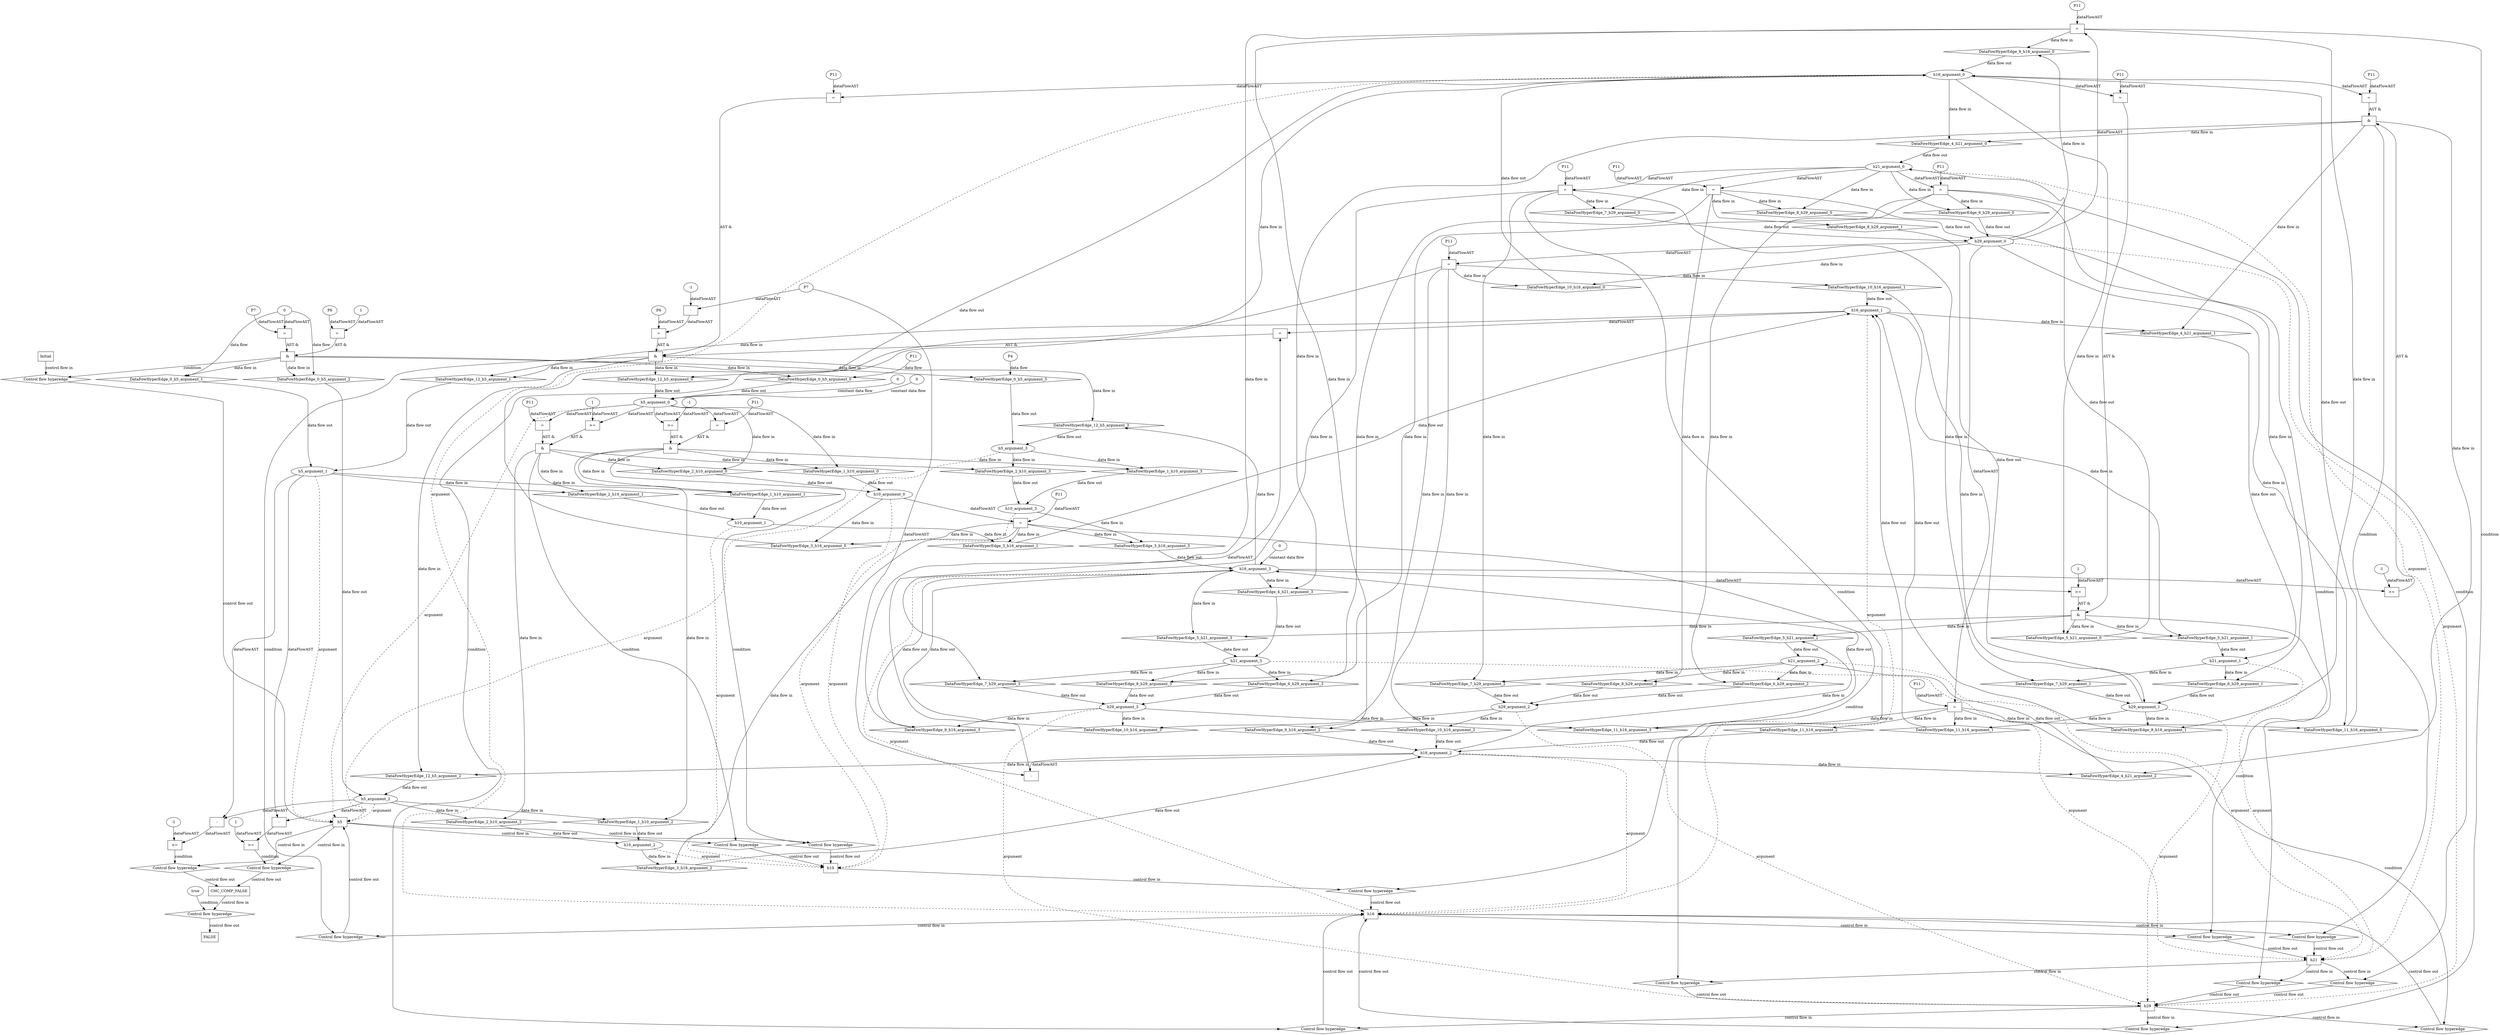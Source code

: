digraph dag {
"CHC_COMP_FALSE" [label="CHC_COMP_FALSE" nodeName="CHC_COMP_FALSE" class=cfn  shape="rect"];
"h10" [label="h10" nodeName="h10" class=cfn  shape="rect"];
"h16" [label="h16" nodeName="h16" class=cfn  shape="rect"];
"h21" [label="h21" nodeName="h21" class=cfn  shape="rect"];
"h29" [label="h29" nodeName="h29" class=cfn  shape="rect"];
"h5" [label="h5" nodeName="h5" class=cfn  shape="rect"];
FALSE [label="FALSE" nodeName=FALSE class=cfn  shape="rect"];
Initial [label="Initial" nodeName=Initial class=cfn  shape="rect"];
ControlFowHyperEdge_0 [label="Control flow hyperedge" nodeName=ControlFowHyperEdge_0 class=controlFlowHyperEdge shape="diamond"];
"Initial" -> ControlFowHyperEdge_0 [label="control flow in"]
ControlFowHyperEdge_0 -> "h5" [label="control flow out"]
ControlFowHyperEdge_1 [label="Control flow hyperedge" nodeName=ControlFowHyperEdge_1 class=controlFlowHyperEdge shape="diamond"];
"h5" -> ControlFowHyperEdge_1 [label="control flow in"]
ControlFowHyperEdge_1 -> "h10" [label="control flow out"]
ControlFowHyperEdge_2 [label="Control flow hyperedge" nodeName=ControlFowHyperEdge_2 class=controlFlowHyperEdge shape="diamond"];
"h5" -> ControlFowHyperEdge_2 [label="control flow in"]
ControlFowHyperEdge_2 -> "h10" [label="control flow out"]
ControlFowHyperEdge_3 [label="Control flow hyperedge" nodeName=ControlFowHyperEdge_3 class=controlFlowHyperEdge shape="diamond"];
"h10" -> ControlFowHyperEdge_3 [label="control flow in"]
ControlFowHyperEdge_3 -> "h16" [label="control flow out"]
ControlFowHyperEdge_4 [label="Control flow hyperedge" nodeName=ControlFowHyperEdge_4 class=controlFlowHyperEdge shape="diamond"];
"h16" -> ControlFowHyperEdge_4 [label="control flow in"]
ControlFowHyperEdge_4 -> "h21" [label="control flow out"]
ControlFowHyperEdge_5 [label="Control flow hyperedge" nodeName=ControlFowHyperEdge_5 class=controlFlowHyperEdge shape="diamond"];
"h16" -> ControlFowHyperEdge_5 [label="control flow in"]
ControlFowHyperEdge_5 -> "h21" [label="control flow out"]
ControlFowHyperEdge_6 [label="Control flow hyperedge" nodeName=ControlFowHyperEdge_6 class=controlFlowHyperEdge shape="diamond"];
"h21" -> ControlFowHyperEdge_6 [label="control flow in"]
ControlFowHyperEdge_6 -> "h29" [label="control flow out"]
ControlFowHyperEdge_7 [label="Control flow hyperedge" nodeName=ControlFowHyperEdge_7 class=controlFlowHyperEdge shape="diamond"];
"h21" -> ControlFowHyperEdge_7 [label="control flow in"]
ControlFowHyperEdge_7 -> "h29" [label="control flow out"]
ControlFowHyperEdge_8 [label="Control flow hyperedge" nodeName=ControlFowHyperEdge_8 class=controlFlowHyperEdge shape="diamond"];
"h21" -> ControlFowHyperEdge_8 [label="control flow in"]
ControlFowHyperEdge_8 -> "h29" [label="control flow out"]
ControlFowHyperEdge_9 [label="Control flow hyperedge" nodeName=ControlFowHyperEdge_9 class=controlFlowHyperEdge shape="diamond"];
"h29" -> ControlFowHyperEdge_9 [label="control flow in"]
ControlFowHyperEdge_9 -> "h16" [label="control flow out"]
ControlFowHyperEdge_10 [label="Control flow hyperedge" nodeName=ControlFowHyperEdge_10 class=controlFlowHyperEdge shape="diamond"];
"h29" -> ControlFowHyperEdge_10 [label="control flow in"]
ControlFowHyperEdge_10 -> "h16" [label="control flow out"]
ControlFowHyperEdge_11 [label="Control flow hyperedge" nodeName=ControlFowHyperEdge_11 class=controlFlowHyperEdge shape="diamond"];
"h29" -> ControlFowHyperEdge_11 [label="control flow in"]
ControlFowHyperEdge_11 -> "h16" [label="control flow out"]
ControlFowHyperEdge_12 [label="Control flow hyperedge" nodeName=ControlFowHyperEdge_12 class=controlFlowHyperEdge shape="diamond"];
"h16" -> ControlFowHyperEdge_12 [label="control flow in"]
ControlFowHyperEdge_12 -> "h5" [label="control flow out"]
ControlFowHyperEdge_13 [label="Control flow hyperedge" nodeName=ControlFowHyperEdge_13 class=controlFlowHyperEdge shape="diamond"];
"h5" -> ControlFowHyperEdge_13 [label="control flow in"]
ControlFowHyperEdge_13 -> "CHC_COMP_FALSE" [label="control flow out"]
ControlFowHyperEdge_14 [label="Control flow hyperedge" nodeName=ControlFowHyperEdge_14 class=controlFlowHyperEdge shape="diamond"];
"h5" -> ControlFowHyperEdge_14 [label="control flow in"]
ControlFowHyperEdge_14 -> "CHC_COMP_FALSE" [label="control flow out"]
ControlFowHyperEdge_15 [label="Control flow hyperedge" nodeName=ControlFowHyperEdge_15 class=controlFlowHyperEdge shape="diamond"];
"CHC_COMP_FALSE" -> ControlFowHyperEdge_15 [label="control flow in"]
ControlFowHyperEdge_15 -> "FALSE" [label="control flow out"]
"h5_argument_0" [label="h5_argument_0" nodeName=argument0 class=argument  head="h5" shape="oval"];
"h5_argument_0" -> "h5"[label="argument" style="dashed"]
"h5_argument_1" [label="h5_argument_1" nodeName=argument1 class=argument  head="h5" shape="oval"];
"h5_argument_1" -> "h5"[label="argument" style="dashed"]
"h5_argument_2" [label="h5_argument_2" nodeName=argument2 class=argument  head="h5" shape="oval"];
"h5_argument_2" -> "h5"[label="argument" style="dashed"]
"h5_argument_3" [label="h5_argument_3" nodeName=argument3 class=argument  head="h5" shape="oval"];
"h5_argument_3" -> "h5"[label="argument" style="dashed"]
"h10_argument_0" [label="h10_argument_0" nodeName=argument0 class=argument  head="h10" shape="oval"];
"h10_argument_0" -> "h10"[label="argument" style="dashed"]
"h10_argument_1" [label="h10_argument_1" nodeName=argument1 class=argument  head="h10" shape="oval"];
"h10_argument_1" -> "h10"[label="argument" style="dashed"]
"h10_argument_2" [label="h10_argument_2" nodeName=argument2 class=argument  head="h10" shape="oval"];
"h10_argument_2" -> "h10"[label="argument" style="dashed"]
"h10_argument_3" [label="h10_argument_3" nodeName=argument3 class=argument  head="h10" shape="oval"];
"h10_argument_3" -> "h10"[label="argument" style="dashed"]
"h16_argument_0" [label="h16_argument_0" nodeName=argument0 class=argument  head="h16" shape="oval"];
"h16_argument_0" -> "h16"[label="argument" style="dashed"]
"h16_argument_1" [label="h16_argument_1" nodeName=argument1 class=argument  head="h16" shape="oval"];
"h16_argument_1" -> "h16"[label="argument" style="dashed"]
"h16_argument_2" [label="h16_argument_2" nodeName=argument2 class=argument  head="h16" shape="oval"];
"h16_argument_2" -> "h16"[label="argument" style="dashed"]
"h16_argument_3" [label="h16_argument_3" nodeName=argument3 class=argument  head="h16" shape="oval"];
"h16_argument_3" -> "h16"[label="argument" style="dashed"]
"h21_argument_0" [label="h21_argument_0" nodeName=argument0 class=argument  head="h21" shape="oval"];
"h21_argument_0" -> "h21"[label="argument" style="dashed"]
"h21_argument_1" [label="h21_argument_1" nodeName=argument1 class=argument  head="h21" shape="oval"];
"h21_argument_1" -> "h21"[label="argument" style="dashed"]
"h21_argument_2" [label="h21_argument_2" nodeName=argument2 class=argument  head="h21" shape="oval"];
"h21_argument_2" -> "h21"[label="argument" style="dashed"]
"h21_argument_3" [label="h21_argument_3" nodeName=argument3 class=argument  head="h21" shape="oval"];
"h21_argument_3" -> "h21"[label="argument" style="dashed"]
"h29_argument_0" [label="h29_argument_0" nodeName=argument0 class=argument  head="h29" shape="oval"];
"h29_argument_0" -> "h29"[label="argument" style="dashed"]
"h29_argument_1" [label="h29_argument_1" nodeName=argument1 class=argument  head="h29" shape="oval"];
"h29_argument_1" -> "h29"[label="argument" style="dashed"]
"h29_argument_2" [label="h29_argument_2" nodeName=argument2 class=argument  head="h29" shape="oval"];
"h29_argument_2" -> "h29"[label="argument" style="dashed"]
"h29_argument_3" [label="h29_argument_3" nodeName=argument3 class=argument  head="h29" shape="oval"];
"h29_argument_3" -> "h29"[label="argument" style="dashed"]

"xxxh5___Initial_0xxx_and" [label="&" nodeName="xxxh5___Initial_0xxx_and" class=Operator shape="rect"];
"xxxh5___Initial_0xxxguard_0_node_0" [label="=" nodeName="xxxh5___Initial_0xxxguard_0_node_0" class=Operator  shape="rect"];
"xxxh5___Initial_0xxxguard_0_node_1" [label="P6" nodeName="xxxh5___Initial_0xxxguard_0_node_1" class=Constant ];
"xxxh5___Initial_0xxxguard_0_node_2" [label="1" nodeName="xxxh5___Initial_0xxxguard_0_node_2" class=Literal ];
"xxxh5___Initial_0xxxguard_0_node_1" -> "xxxh5___Initial_0xxxguard_0_node_0"[label="dataFlowAST"]
"xxxh5___Initial_0xxxguard_0_node_2" -> "xxxh5___Initial_0xxxguard_0_node_0"[label="dataFlowAST"]

"xxxh5___Initial_0xxxguard_0_node_0" -> "xxxh5___Initial_0xxx_and" [label="AST &"];
"xxxh5___Initial_0xxxguard1_node_0" [label="=" nodeName="xxxh5___Initial_0xxxguard1_node_0" class=Operator  shape="rect"];
"xxxh5___Initial_0xxxguard1_node_1" [label="P7" nodeName="xxxh5___Initial_0xxxguard1_node_1" class=Constant ];
"xxxh5___Initial_0xxxguard1_node_1" -> "xxxh5___Initial_0xxxguard1_node_0"[label="dataFlowAST"]
"xxxh5___Initial_0xxxdataFlow1_node_0" -> "xxxh5___Initial_0xxxguard1_node_0"[label="dataFlowAST"]

"xxxh5___Initial_0xxxguard1_node_0" -> "xxxh5___Initial_0xxx_and" [label="AST &"];
"xxxh5___Initial_0xxx_and" -> "ControlFowHyperEdge_0" [label="condition"];
"xxxh5___Initial_0xxxdataFlow_0_node_0" [label="P11" nodeName="xxxh5___Initial_0xxxdataFlow_0_node_0" class=Constant ];

"xxxh5___Initial_0xxxdataFlow_0_node_0" -> "DataFowHyperEdge_0_h5_argument_0" [label="data flow"];
"xxxh5___Initial_0xxxdataFlow1_node_0" [label="0" nodeName="xxxh5___Initial_0xxxdataFlow1_node_0" class=Literal ];

"xxxh5___Initial_0xxxdataFlow1_node_0" -> "DataFowHyperEdge_0_h5_argument_1" [label="data flow"];

"xxxh5___Initial_0xxxdataFlow1_node_0" -> "DataFowHyperEdge_0_h5_argument_2" [label="data flow"];
"xxxh5___Initial_0xxxdataFlow3_node_0" [label="P4" nodeName="xxxh5___Initial_0xxxdataFlow3_node_0" class=Constant ];

"xxxh5___Initial_0xxxdataFlow3_node_0" -> "DataFowHyperEdge_0_h5_argument_3" [label="data flow"];
"xxxh10___h5_1xxx_and" [label="&" nodeName="xxxh10___h5_1xxx_and" class=Operator shape="rect"];
"xxxh10___h5_1xxxguard_0_node_0" [label=">=" nodeName="xxxh10___h5_1xxxguard_0_node_0" class=Operator  shape="rect"];
"xxxh10___h5_1xxxguard_0_node_1" [label="-1" nodeName="xxxh10___h5_1xxxguard_0_node_1" class=Literal ];
"xxxh10___h5_1xxxguard_0_node_1" -> "xxxh10___h5_1xxxguard_0_node_0"[label="dataFlowAST"]
"h5_argument_0" -> "xxxh10___h5_1xxxguard_0_node_0"[label="dataFlowAST"]

"xxxh10___h5_1xxxguard_0_node_0" -> "xxxh10___h5_1xxx_and" [label="AST &"];
"xxxh10___h5_1xxxguard1_node_0" [label="=" nodeName="xxxh10___h5_1xxxguard1_node_0" class=Operator  shape="rect"];
"xxxh10___h5_1xxxguard1_node_1" [label="P11" nodeName="xxxh10___h5_1xxxguard1_node_1" class=Constant ];
"xxxh10___h5_1xxxguard1_node_1" -> "xxxh10___h5_1xxxguard1_node_0"[label="dataFlowAST"]
"h5_argument_0" -> "xxxh10___h5_1xxxguard1_node_0"[label="dataFlowAST"]

"xxxh10___h5_1xxxguard1_node_0" -> "xxxh10___h5_1xxx_and" [label="AST &"];
"xxxh10___h5_1xxx_and" -> "ControlFowHyperEdge_1" [label="condition"];
"xxxh10___h5_2xxx_and" [label="&" nodeName="xxxh10___h5_2xxx_and" class=Operator shape="rect"];
"xxxh10___h5_2xxxguard_0_node_0" [label=">=" nodeName="xxxh10___h5_2xxxguard_0_node_0" class=Operator  shape="rect"];
"xxxh10___h5_2xxxguard_0_node_2" [label="1" nodeName="xxxh10___h5_2xxxguard_0_node_2" class=Literal ];
"h5_argument_0" -> "xxxh10___h5_2xxxguard_0_node_0"[label="dataFlowAST"]
"xxxh10___h5_2xxxguard_0_node_2" -> "xxxh10___h5_2xxxguard_0_node_0"[label="dataFlowAST"]

"xxxh10___h5_2xxxguard_0_node_0" -> "xxxh10___h5_2xxx_and" [label="AST &"];
"xxxh10___h5_2xxxguard1_node_0" [label="=" nodeName="xxxh10___h5_2xxxguard1_node_0" class=Operator  shape="rect"];
"xxxh10___h5_2xxxguard1_node_1" [label="P11" nodeName="xxxh10___h5_2xxxguard1_node_1" class=Constant ];
"xxxh10___h5_2xxxguard1_node_1" -> "xxxh10___h5_2xxxguard1_node_0"[label="dataFlowAST"]
"h5_argument_0" -> "xxxh10___h5_2xxxguard1_node_0"[label="dataFlowAST"]

"xxxh10___h5_2xxxguard1_node_0" -> "xxxh10___h5_2xxx_and" [label="AST &"];
"xxxh10___h5_2xxx_and" -> "ControlFowHyperEdge_2" [label="condition"];
"xxxh16___h10_3xxxguard_0_node_0" [label="=" nodeName="xxxh16___h10_3xxxguard_0_node_0" class=Operator  shape="rect"];
"xxxh16___h10_3xxxguard_0_node_1" [label="P11" nodeName="xxxh16___h10_3xxxguard_0_node_1" class=Constant ];
"xxxh16___h10_3xxxguard_0_node_1" -> "xxxh16___h10_3xxxguard_0_node_0"[label="dataFlowAST"]
"h10_argument_0" -> "xxxh16___h10_3xxxguard_0_node_0"[label="dataFlowAST"]

"xxxh16___h10_3xxxguard_0_node_0" -> "ControlFowHyperEdge_3" [label="condition"];
"xxxh21___h16_4xxx_and" [label="&" nodeName="xxxh21___h16_4xxx_and" class=Operator shape="rect"];
"xxxh21___h16_4xxxguard_0_node_0" [label=">=" nodeName="xxxh21___h16_4xxxguard_0_node_0" class=Operator  shape="rect"];
"xxxh21___h16_4xxxguard_0_node_1" [label="-1" nodeName="xxxh21___h16_4xxxguard_0_node_1" class=Literal ];
"xxxh21___h16_4xxxguard_0_node_1" -> "xxxh21___h16_4xxxguard_0_node_0"[label="dataFlowAST"]
"h16_argument_3" -> "xxxh21___h16_4xxxguard_0_node_0"[label="dataFlowAST"]

"xxxh21___h16_4xxxguard_0_node_0" -> "xxxh21___h16_4xxx_and" [label="AST &"];
"xxxh21___h16_4xxxguard1_node_0" [label="=" nodeName="xxxh21___h16_4xxxguard1_node_0" class=Operator  shape="rect"];
"xxxh21___h16_4xxxguard1_node_1" [label="P11" nodeName="xxxh21___h16_4xxxguard1_node_1" class=Constant ];
"xxxh21___h16_4xxxguard1_node_1" -> "xxxh21___h16_4xxxguard1_node_0"[label="dataFlowAST"]
"h16_argument_0" -> "xxxh21___h16_4xxxguard1_node_0"[label="dataFlowAST"]

"xxxh21___h16_4xxxguard1_node_0" -> "xxxh21___h16_4xxx_and" [label="AST &"];
"xxxh21___h16_4xxx_and" -> "ControlFowHyperEdge_4" [label="condition"];
"xxxh21___h16_5xxx_and" [label="&" nodeName="xxxh21___h16_5xxx_and" class=Operator shape="rect"];
"xxxh21___h16_5xxxguard_0_node_0" [label=">=" nodeName="xxxh21___h16_5xxxguard_0_node_0" class=Operator  shape="rect"];
"xxxh21___h16_5xxxguard_0_node_2" [label="1" nodeName="xxxh21___h16_5xxxguard_0_node_2" class=Literal ];
"h16_argument_3" -> "xxxh21___h16_5xxxguard_0_node_0"[label="dataFlowAST"]
"xxxh21___h16_5xxxguard_0_node_2" -> "xxxh21___h16_5xxxguard_0_node_0"[label="dataFlowAST"]

"xxxh21___h16_5xxxguard_0_node_0" -> "xxxh21___h16_5xxx_and" [label="AST &"];
"xxxh21___h16_5xxxguard1_node_0" [label="=" nodeName="xxxh21___h16_5xxxguard1_node_0" class=Operator  shape="rect"];
"xxxh21___h16_5xxxguard1_node_1" [label="P11" nodeName="xxxh21___h16_5xxxguard1_node_1" class=Constant ];
"xxxh21___h16_5xxxguard1_node_1" -> "xxxh21___h16_5xxxguard1_node_0"[label="dataFlowAST"]
"h16_argument_0" -> "xxxh21___h16_5xxxguard1_node_0"[label="dataFlowAST"]

"xxxh21___h16_5xxxguard1_node_0" -> "xxxh21___h16_5xxx_and" [label="AST &"];
"xxxh21___h16_5xxx_and" -> "ControlFowHyperEdge_5" [label="condition"];
"xxxh29___h21_6xxxguard_0_node_0" [label="=" nodeName="xxxh29___h21_6xxxguard_0_node_0" class=Operator  shape="rect"];
"xxxh29___h21_6xxxguard_0_node_1" [label="P11" nodeName="xxxh29___h21_6xxxguard_0_node_1" class=Constant ];
"xxxh29___h21_6xxxguard_0_node_1" -> "xxxh29___h21_6xxxguard_0_node_0"[label="dataFlowAST"]
"h21_argument_0" -> "xxxh29___h21_6xxxguard_0_node_0"[label="dataFlowAST"]

"xxxh29___h21_6xxxguard_0_node_0" -> "ControlFowHyperEdge_6" [label="condition"];
"xxxh29___h21_7xxxguard_0_node_0" [label="=" nodeName="xxxh29___h21_7xxxguard_0_node_0" class=Operator  shape="rect"];
"xxxh29___h21_7xxxguard_0_node_1" [label="P11" nodeName="xxxh29___h21_7xxxguard_0_node_1" class=Constant ];
"xxxh29___h21_7xxxguard_0_node_1" -> "xxxh29___h21_7xxxguard_0_node_0"[label="dataFlowAST"]
"h21_argument_0" -> "xxxh29___h21_7xxxguard_0_node_0"[label="dataFlowAST"]

"xxxh29___h21_7xxxguard_0_node_0" -> "ControlFowHyperEdge_7" [label="condition"];
"xxxh29___h21_8xxxguard_0_node_0" [label="=" nodeName="xxxh29___h21_8xxxguard_0_node_0" class=Operator  shape="rect"];
"xxxh29___h21_8xxxguard_0_node_1" [label="P11" nodeName="xxxh29___h21_8xxxguard_0_node_1" class=Constant ];
"xxxh29___h21_8xxxguard_0_node_1" -> "xxxh29___h21_8xxxguard_0_node_0"[label="dataFlowAST"]
"h21_argument_0" -> "xxxh29___h21_8xxxguard_0_node_0"[label="dataFlowAST"]

"xxxh29___h21_8xxxguard_0_node_0" -> "ControlFowHyperEdge_8" [label="condition"];
"xxxh16___h29_9xxxguard_0_node_0" [label="=" nodeName="xxxh16___h29_9xxxguard_0_node_0" class=Operator  shape="rect"];
"xxxh16___h29_9xxxguard_0_node_1" [label="P11" nodeName="xxxh16___h29_9xxxguard_0_node_1" class=Constant ];
"xxxh16___h29_9xxxguard_0_node_1" -> "xxxh16___h29_9xxxguard_0_node_0"[label="dataFlowAST"]
"h29_argument_0" -> "xxxh16___h29_9xxxguard_0_node_0"[label="dataFlowAST"]

"xxxh16___h29_9xxxguard_0_node_0" -> "ControlFowHyperEdge_9" [label="condition"];
"xxxh16___h29_10xxxguard_0_node_0" [label="=" nodeName="xxxh16___h29_10xxxguard_0_node_0" class=Operator  shape="rect"];
"xxxh16___h29_10xxxguard_0_node_1" [label="P11" nodeName="xxxh16___h29_10xxxguard_0_node_1" class=Constant ];
"xxxh16___h29_10xxxguard_0_node_1" -> "xxxh16___h29_10xxxguard_0_node_0"[label="dataFlowAST"]
"h29_argument_0" -> "xxxh16___h29_10xxxguard_0_node_0"[label="dataFlowAST"]

"xxxh16___h29_10xxxguard_0_node_0" -> "ControlFowHyperEdge_10" [label="condition"];
"xxxh16___h29_11xxxguard_0_node_0" [label="=" nodeName="xxxh16___h29_11xxxguard_0_node_0" class=Operator  shape="rect"];
"xxxh16___h29_11xxxguard_0_node_1" [label="P11" nodeName="xxxh16___h29_11xxxguard_0_node_1" class=Constant ];
"xxxh16___h29_11xxxguard_0_node_1" -> "xxxh16___h29_11xxxguard_0_node_0"[label="dataFlowAST"]
"h29_argument_0" -> "xxxh16___h29_11xxxguard_0_node_0"[label="dataFlowAST"]

"xxxh16___h29_11xxxguard_0_node_0" -> "ControlFowHyperEdge_11" [label="condition"];
"xxxh5___h16_12xxx_and" [label="&" nodeName="xxxh5___h16_12xxx_and" class=Operator shape="rect"];
"xxxh5___h16_12xxxguard_0_node_0" [label="=" nodeName="xxxh5___h16_12xxxguard_0_node_0" class=Operator  shape="rect"];
"xxxh5___h16_12xxxguard_0_node_2" [label="-" nodeName="xxxh5___h16_12xxxguard_0_node_2" class= Operator shape="rect"];
"xxxh5___h16_12xxxguard_0_node_3" [label="P7" nodeName="xxxh5___h16_12xxxguard_0_node_3" class=Constant ];
"h16_argument_1" -> "xxxh5___h16_12xxxguard_0_node_0"[label="dataFlowAST"]
"xxxh5___h16_12xxxguard_0_node_2" -> "xxxh5___h16_12xxxguard_0_node_0"[label="dataFlowAST"]
"xxxh5___h16_12xxxguard_0_node_3" -> "xxxh5___h16_12xxxguard_0_node_2"[label="dataFlowAST"]
"h16_argument_2" -> "xxxh5___h16_12xxxguard_0_node_2"[label="dataFlowAST"]

"xxxh5___h16_12xxxguard_0_node_0" -> "xxxh5___h16_12xxx_and" [label="AST &"];
"xxxh5___h16_12xxxguard1_node_0" [label="=" nodeName="xxxh5___h16_12xxxguard1_node_0" class=Operator  shape="rect"];
"xxxh5___h16_12xxxguard1_node_1" [label="P6" nodeName="xxxh5___h16_12xxxguard1_node_1" class=Constant ];
"xxxh5___h16_12xxxguard1_node_2" [label="-" nodeName="xxxh5___h16_12xxxguard1_node_2" class= Operator shape="rect"];
"xxxh5___h16_12xxxguard1_node_4" [label="-1" nodeName="xxxh5___h16_12xxxguard1_node_4" class=Literal ];
"xxxh5___h16_12xxxguard1_node_1" -> "xxxh5___h16_12xxxguard1_node_0"[label="dataFlowAST"]
"xxxh5___h16_12xxxguard1_node_2" -> "xxxh5___h16_12xxxguard1_node_0"[label="dataFlowAST"]
"xxxh5___h16_12xxxguard_0_node_3" -> "xxxh5___h16_12xxxguard1_node_2"[label="dataFlowAST"]
"xxxh5___h16_12xxxguard1_node_4" -> "xxxh5___h16_12xxxguard1_node_2"[label="dataFlowAST"]

"xxxh5___h16_12xxxguard1_node_0" -> "xxxh5___h16_12xxx_and" [label="AST &"];
"xxxh5___h16_12xxxguard2_node_0" [label="=" nodeName="xxxh5___h16_12xxxguard2_node_0" class=Operator  shape="rect"];
"xxxh5___h16_12xxxguard2_node_1" [label="P11" nodeName="xxxh5___h16_12xxxguard2_node_1" class=Constant ];
"xxxh5___h16_12xxxguard2_node_1" -> "xxxh5___h16_12xxxguard2_node_0"[label="dataFlowAST"]
"h16_argument_0" -> "xxxh5___h16_12xxxguard2_node_0"[label="dataFlowAST"]

"xxxh5___h16_12xxxguard2_node_0" -> "xxxh5___h16_12xxx_and" [label="AST &"];
"xxxh5___h16_12xxx_and" -> "ControlFowHyperEdge_12" [label="condition"];

"h16_argument_3" -> "DataFowHyperEdge_12_h5_argument_3" [label="data flow"];
"xxxCHC_COMP_FALSE___h5_13xxxguard_0_node_0" [label=">=" nodeName="xxxCHC_COMP_FALSE___h5_13xxxguard_0_node_0" class=Operator  shape="rect"];
"xxxCHC_COMP_FALSE___h5_13xxxguard_0_node_1" [label="-1" nodeName="xxxCHC_COMP_FALSE___h5_13xxxguard_0_node_1" class=Literal ];
"xxxCHC_COMP_FALSE___h5_13xxxguard_0_node_2" [label="-" nodeName="xxxCHC_COMP_FALSE___h5_13xxxguard_0_node_2" class= Operator shape="rect"];
"xxxCHC_COMP_FALSE___h5_13xxxguard_0_node_1" -> "xxxCHC_COMP_FALSE___h5_13xxxguard_0_node_0"[label="dataFlowAST"]
"xxxCHC_COMP_FALSE___h5_13xxxguard_0_node_2" -> "xxxCHC_COMP_FALSE___h5_13xxxguard_0_node_0"[label="dataFlowAST"]
"h5_argument_1" -> "xxxCHC_COMP_FALSE___h5_13xxxguard_0_node_2"[label="dataFlowAST"]
"h5_argument_2" -> "xxxCHC_COMP_FALSE___h5_13xxxguard_0_node_2"[label="dataFlowAST"]

"xxxCHC_COMP_FALSE___h5_13xxxguard_0_node_0" -> "ControlFowHyperEdge_13" [label="condition"];
"xxxCHC_COMP_FALSE___h5_14xxxguard_0_node_0" [label=">=" nodeName="xxxCHC_COMP_FALSE___h5_14xxxguard_0_node_0" class=Operator  shape="rect"];
"xxxCHC_COMP_FALSE___h5_14xxxguard_0_node_1" [label="-" nodeName="xxxCHC_COMP_FALSE___h5_14xxxguard_0_node_1" class= Operator shape="rect"];
"xxxCHC_COMP_FALSE___h5_14xxxguard_0_node_4" [label="1" nodeName="xxxCHC_COMP_FALSE___h5_14xxxguard_0_node_4" class=Literal ];
"xxxCHC_COMP_FALSE___h5_14xxxguard_0_node_1" -> "xxxCHC_COMP_FALSE___h5_14xxxguard_0_node_0"[label="dataFlowAST"]
"xxxCHC_COMP_FALSE___h5_14xxxguard_0_node_4" -> "xxxCHC_COMP_FALSE___h5_14xxxguard_0_node_0"[label="dataFlowAST"]
"h5_argument_1" -> "xxxCHC_COMP_FALSE___h5_14xxxguard_0_node_1"[label="dataFlowAST"]
"h5_argument_2" -> "xxxCHC_COMP_FALSE___h5_14xxxguard_0_node_1"[label="dataFlowAST"]

"xxxCHC_COMP_FALSE___h5_14xxxguard_0_node_0" -> "ControlFowHyperEdge_14" [label="condition"];
"xxxFALSE___CHC_COMP_FALSE_15xxxguard_0_node_0" [label="true" nodeName="xxxFALSE___CHC_COMP_FALSE_15xxxguard_0_node_0" class=BoolValue ];

"xxxFALSE___CHC_COMP_FALSE_15xxxguard_0_node_0" -> "ControlFowHyperEdge_15" [label="condition"];
"DataFowHyperEdge_0_h5_argument_0" [label="DataFowHyperEdge_0_h5_argument_0" nodeName="DataFowHyperEdge_0_h5_argument_0" class=DataFlowHyperedge shape="diamond"];
"DataFowHyperEdge_0_h5_argument_0" -> "h5_argument_0"[label="data flow out"]
"xxxh5___Initial_0xxx_and" -> "DataFowHyperEdge_0_h5_argument_0"[label="data flow in"]
"DataFowHyperEdge_0_h5_argument_1" [label="DataFowHyperEdge_0_h5_argument_1" nodeName="DataFowHyperEdge_0_h5_argument_1" class=DataFlowHyperedge shape="diamond"];
"DataFowHyperEdge_0_h5_argument_1" -> "h5_argument_1"[label="data flow out"]
"xxxh5___Initial_0xxx_and" -> "DataFowHyperEdge_0_h5_argument_1"[label="data flow in"]
"DataFowHyperEdge_0_h5_argument_2" [label="DataFowHyperEdge_0_h5_argument_2" nodeName="DataFowHyperEdge_0_h5_argument_2" class=DataFlowHyperedge shape="diamond"];
"DataFowHyperEdge_0_h5_argument_2" -> "h5_argument_2"[label="data flow out"]
"xxxh5___Initial_0xxx_and" -> "DataFowHyperEdge_0_h5_argument_2"[label="data flow in"]
"DataFowHyperEdge_0_h5_argument_3" [label="DataFowHyperEdge_0_h5_argument_3" nodeName="DataFowHyperEdge_0_h5_argument_3" class=DataFlowHyperedge shape="diamond"];
"DataFowHyperEdge_0_h5_argument_3" -> "h5_argument_3"[label="data flow out"]
"xxxh5___Initial_0xxx_and" -> "DataFowHyperEdge_0_h5_argument_3"[label="data flow in"]
"DataFowHyperEdge_1_h10_argument_0" [label="DataFowHyperEdge_1_h10_argument_0" nodeName="DataFowHyperEdge_1_h10_argument_0" class=DataFlowHyperedge shape="diamond"];
"DataFowHyperEdge_1_h10_argument_0" -> "h10_argument_0"[label="data flow out"]
"xxxh10___h5_1xxx_and" -> "DataFowHyperEdge_1_h10_argument_0"[label="data flow in"]
"DataFowHyperEdge_1_h10_argument_1" [label="DataFowHyperEdge_1_h10_argument_1" nodeName="DataFowHyperEdge_1_h10_argument_1" class=DataFlowHyperedge shape="diamond"];
"DataFowHyperEdge_1_h10_argument_1" -> "h10_argument_1"[label="data flow out"]
"xxxh10___h5_1xxx_and" -> "DataFowHyperEdge_1_h10_argument_1"[label="data flow in"]
"DataFowHyperEdge_1_h10_argument_2" [label="DataFowHyperEdge_1_h10_argument_2" nodeName="DataFowHyperEdge_1_h10_argument_2" class=DataFlowHyperedge shape="diamond"];
"DataFowHyperEdge_1_h10_argument_2" -> "h10_argument_2"[label="data flow out"]
"xxxh10___h5_1xxx_and" -> "DataFowHyperEdge_1_h10_argument_2"[label="data flow in"]
"DataFowHyperEdge_1_h10_argument_3" [label="DataFowHyperEdge_1_h10_argument_3" nodeName="DataFowHyperEdge_1_h10_argument_3" class=DataFlowHyperedge shape="diamond"];
"DataFowHyperEdge_1_h10_argument_3" -> "h10_argument_3"[label="data flow out"]
"xxxh10___h5_1xxx_and" -> "DataFowHyperEdge_1_h10_argument_3"[label="data flow in"]
"DataFowHyperEdge_2_h10_argument_0" [label="DataFowHyperEdge_2_h10_argument_0" nodeName="DataFowHyperEdge_2_h10_argument_0" class=DataFlowHyperedge shape="diamond"];
"DataFowHyperEdge_2_h10_argument_0" -> "h10_argument_0"[label="data flow out"]
"xxxh10___h5_2xxx_and" -> "DataFowHyperEdge_2_h10_argument_0"[label="data flow in"]
"DataFowHyperEdge_2_h10_argument_1" [label="DataFowHyperEdge_2_h10_argument_1" nodeName="DataFowHyperEdge_2_h10_argument_1" class=DataFlowHyperedge shape="diamond"];
"DataFowHyperEdge_2_h10_argument_1" -> "h10_argument_1"[label="data flow out"]
"xxxh10___h5_2xxx_and" -> "DataFowHyperEdge_2_h10_argument_1"[label="data flow in"]
"DataFowHyperEdge_2_h10_argument_2" [label="DataFowHyperEdge_2_h10_argument_2" nodeName="DataFowHyperEdge_2_h10_argument_2" class=DataFlowHyperedge shape="diamond"];
"DataFowHyperEdge_2_h10_argument_2" -> "h10_argument_2"[label="data flow out"]
"xxxh10___h5_2xxx_and" -> "DataFowHyperEdge_2_h10_argument_2"[label="data flow in"]
"DataFowHyperEdge_2_h10_argument_3" [label="DataFowHyperEdge_2_h10_argument_3" nodeName="DataFowHyperEdge_2_h10_argument_3" class=DataFlowHyperedge shape="diamond"];
"DataFowHyperEdge_2_h10_argument_3" -> "h10_argument_3"[label="data flow out"]
"xxxh10___h5_2xxx_and" -> "DataFowHyperEdge_2_h10_argument_3"[label="data flow in"]
"DataFowHyperEdge_3_h16_argument_0" [label="DataFowHyperEdge_3_h16_argument_0" nodeName="DataFowHyperEdge_3_h16_argument_0" class=DataFlowHyperedge shape="diamond"];
"DataFowHyperEdge_3_h16_argument_0" -> "h16_argument_0"[label="data flow out"]
"xxxh16___h10_3xxxguard_0_node_0" -> "DataFowHyperEdge_3_h16_argument_0"[label="data flow in"]
"DataFowHyperEdge_3_h16_argument_1" [label="DataFowHyperEdge_3_h16_argument_1" nodeName="DataFowHyperEdge_3_h16_argument_1" class=DataFlowHyperedge shape="diamond"];
"DataFowHyperEdge_3_h16_argument_1" -> "h16_argument_1"[label="data flow out"]
"xxxh16___h10_3xxxguard_0_node_0" -> "DataFowHyperEdge_3_h16_argument_1"[label="data flow in"]
"DataFowHyperEdge_3_h16_argument_2" [label="DataFowHyperEdge_3_h16_argument_2" nodeName="DataFowHyperEdge_3_h16_argument_2" class=DataFlowHyperedge shape="diamond"];
"DataFowHyperEdge_3_h16_argument_2" -> "h16_argument_2"[label="data flow out"]
"xxxh16___h10_3xxxguard_0_node_0" -> "DataFowHyperEdge_3_h16_argument_2"[label="data flow in"]
"DataFowHyperEdge_3_h16_argument_3" [label="DataFowHyperEdge_3_h16_argument_3" nodeName="DataFowHyperEdge_3_h16_argument_3" class=DataFlowHyperedge shape="diamond"];
"DataFowHyperEdge_3_h16_argument_3" -> "h16_argument_3"[label="data flow out"]
"xxxh16___h10_3xxxguard_0_node_0" -> "DataFowHyperEdge_3_h16_argument_3"[label="data flow in"]
"DataFowHyperEdge_4_h21_argument_0" [label="DataFowHyperEdge_4_h21_argument_0" nodeName="DataFowHyperEdge_4_h21_argument_0" class=DataFlowHyperedge shape="diamond"];
"DataFowHyperEdge_4_h21_argument_0" -> "h21_argument_0"[label="data flow out"]
"xxxh21___h16_4xxx_and" -> "DataFowHyperEdge_4_h21_argument_0"[label="data flow in"]
"DataFowHyperEdge_4_h21_argument_1" [label="DataFowHyperEdge_4_h21_argument_1" nodeName="DataFowHyperEdge_4_h21_argument_1" class=DataFlowHyperedge shape="diamond"];
"DataFowHyperEdge_4_h21_argument_1" -> "h21_argument_1"[label="data flow out"]
"xxxh21___h16_4xxx_and" -> "DataFowHyperEdge_4_h21_argument_1"[label="data flow in"]
"DataFowHyperEdge_4_h21_argument_2" [label="DataFowHyperEdge_4_h21_argument_2" nodeName="DataFowHyperEdge_4_h21_argument_2" class=DataFlowHyperedge shape="diamond"];
"DataFowHyperEdge_4_h21_argument_2" -> "h21_argument_2"[label="data flow out"]
"xxxh21___h16_4xxx_and" -> "DataFowHyperEdge_4_h21_argument_2"[label="data flow in"]
"DataFowHyperEdge_4_h21_argument_3" [label="DataFowHyperEdge_4_h21_argument_3" nodeName="DataFowHyperEdge_4_h21_argument_3" class=DataFlowHyperedge shape="diamond"];
"DataFowHyperEdge_4_h21_argument_3" -> "h21_argument_3"[label="data flow out"]
"xxxh21___h16_4xxx_and" -> "DataFowHyperEdge_4_h21_argument_3"[label="data flow in"]
"DataFowHyperEdge_5_h21_argument_0" [label="DataFowHyperEdge_5_h21_argument_0" nodeName="DataFowHyperEdge_5_h21_argument_0" class=DataFlowHyperedge shape="diamond"];
"DataFowHyperEdge_5_h21_argument_0" -> "h21_argument_0"[label="data flow out"]
"xxxh21___h16_5xxx_and" -> "DataFowHyperEdge_5_h21_argument_0"[label="data flow in"]
"DataFowHyperEdge_5_h21_argument_1" [label="DataFowHyperEdge_5_h21_argument_1" nodeName="DataFowHyperEdge_5_h21_argument_1" class=DataFlowHyperedge shape="diamond"];
"DataFowHyperEdge_5_h21_argument_1" -> "h21_argument_1"[label="data flow out"]
"xxxh21___h16_5xxx_and" -> "DataFowHyperEdge_5_h21_argument_1"[label="data flow in"]
"DataFowHyperEdge_5_h21_argument_2" [label="DataFowHyperEdge_5_h21_argument_2" nodeName="DataFowHyperEdge_5_h21_argument_2" class=DataFlowHyperedge shape="diamond"];
"DataFowHyperEdge_5_h21_argument_2" -> "h21_argument_2"[label="data flow out"]
"xxxh21___h16_5xxx_and" -> "DataFowHyperEdge_5_h21_argument_2"[label="data flow in"]
"DataFowHyperEdge_5_h21_argument_3" [label="DataFowHyperEdge_5_h21_argument_3" nodeName="DataFowHyperEdge_5_h21_argument_3" class=DataFlowHyperedge shape="diamond"];
"DataFowHyperEdge_5_h21_argument_3" -> "h21_argument_3"[label="data flow out"]
"xxxh21___h16_5xxx_and" -> "DataFowHyperEdge_5_h21_argument_3"[label="data flow in"]
"DataFowHyperEdge_6_h29_argument_0" [label="DataFowHyperEdge_6_h29_argument_0" nodeName="DataFowHyperEdge_6_h29_argument_0" class=DataFlowHyperedge shape="diamond"];
"DataFowHyperEdge_6_h29_argument_0" -> "h29_argument_0"[label="data flow out"]
"xxxh29___h21_6xxxguard_0_node_0" -> "DataFowHyperEdge_6_h29_argument_0"[label="data flow in"]
"DataFowHyperEdge_6_h29_argument_1" [label="DataFowHyperEdge_6_h29_argument_1" nodeName="DataFowHyperEdge_6_h29_argument_1" class=DataFlowHyperedge shape="diamond"];
"DataFowHyperEdge_6_h29_argument_1" -> "h29_argument_1"[label="data flow out"]
"xxxh29___h21_6xxxguard_0_node_0" -> "DataFowHyperEdge_6_h29_argument_1"[label="data flow in"]
"DataFowHyperEdge_6_h29_argument_2" [label="DataFowHyperEdge_6_h29_argument_2" nodeName="DataFowHyperEdge_6_h29_argument_2" class=DataFlowHyperedge shape="diamond"];
"DataFowHyperEdge_6_h29_argument_2" -> "h29_argument_2"[label="data flow out"]
"xxxh29___h21_6xxxguard_0_node_0" -> "DataFowHyperEdge_6_h29_argument_2"[label="data flow in"]
"DataFowHyperEdge_6_h29_argument_3" [label="DataFowHyperEdge_6_h29_argument_3" nodeName="DataFowHyperEdge_6_h29_argument_3" class=DataFlowHyperedge shape="diamond"];
"DataFowHyperEdge_6_h29_argument_3" -> "h29_argument_3"[label="data flow out"]
"xxxh29___h21_6xxxguard_0_node_0" -> "DataFowHyperEdge_6_h29_argument_3"[label="data flow in"]
"DataFowHyperEdge_7_h29_argument_0" [label="DataFowHyperEdge_7_h29_argument_0" nodeName="DataFowHyperEdge_7_h29_argument_0" class=DataFlowHyperedge shape="diamond"];
"DataFowHyperEdge_7_h29_argument_0" -> "h29_argument_0"[label="data flow out"]
"xxxh29___h21_7xxxguard_0_node_0" -> "DataFowHyperEdge_7_h29_argument_0"[label="data flow in"]
"DataFowHyperEdge_7_h29_argument_1" [label="DataFowHyperEdge_7_h29_argument_1" nodeName="DataFowHyperEdge_7_h29_argument_1" class=DataFlowHyperedge shape="diamond"];
"DataFowHyperEdge_7_h29_argument_1" -> "h29_argument_1"[label="data flow out"]
"xxxh29___h21_7xxxguard_0_node_0" -> "DataFowHyperEdge_7_h29_argument_1"[label="data flow in"]
"DataFowHyperEdge_7_h29_argument_2" [label="DataFowHyperEdge_7_h29_argument_2" nodeName="DataFowHyperEdge_7_h29_argument_2" class=DataFlowHyperedge shape="diamond"];
"DataFowHyperEdge_7_h29_argument_2" -> "h29_argument_2"[label="data flow out"]
"xxxh29___h21_7xxxguard_0_node_0" -> "DataFowHyperEdge_7_h29_argument_2"[label="data flow in"]
"DataFowHyperEdge_7_h29_argument_3" [label="DataFowHyperEdge_7_h29_argument_3" nodeName="DataFowHyperEdge_7_h29_argument_3" class=DataFlowHyperedge shape="diamond"];
"DataFowHyperEdge_7_h29_argument_3" -> "h29_argument_3"[label="data flow out"]
"xxxh29___h21_7xxxguard_0_node_0" -> "DataFowHyperEdge_7_h29_argument_3"[label="data flow in"]
"DataFowHyperEdge_8_h29_argument_0" [label="DataFowHyperEdge_8_h29_argument_0" nodeName="DataFowHyperEdge_8_h29_argument_0" class=DataFlowHyperedge shape="diamond"];
"DataFowHyperEdge_8_h29_argument_0" -> "h29_argument_0"[label="data flow out"]
"xxxh29___h21_8xxxguard_0_node_0" -> "DataFowHyperEdge_8_h29_argument_0"[label="data flow in"]
"DataFowHyperEdge_8_h29_argument_1" [label="DataFowHyperEdge_8_h29_argument_1" nodeName="DataFowHyperEdge_8_h29_argument_1" class=DataFlowHyperedge shape="diamond"];
"DataFowHyperEdge_8_h29_argument_1" -> "h29_argument_1"[label="data flow out"]
"xxxh29___h21_8xxxguard_0_node_0" -> "DataFowHyperEdge_8_h29_argument_1"[label="data flow in"]
"DataFowHyperEdge_8_h29_argument_2" [label="DataFowHyperEdge_8_h29_argument_2" nodeName="DataFowHyperEdge_8_h29_argument_2" class=DataFlowHyperedge shape="diamond"];
"DataFowHyperEdge_8_h29_argument_2" -> "h29_argument_2"[label="data flow out"]
"xxxh29___h21_8xxxguard_0_node_0" -> "DataFowHyperEdge_8_h29_argument_2"[label="data flow in"]
"DataFowHyperEdge_8_h29_argument_3" [label="DataFowHyperEdge_8_h29_argument_3" nodeName="DataFowHyperEdge_8_h29_argument_3" class=DataFlowHyperedge shape="diamond"];
"DataFowHyperEdge_8_h29_argument_3" -> "h29_argument_3"[label="data flow out"]
"xxxh29___h21_8xxxguard_0_node_0" -> "DataFowHyperEdge_8_h29_argument_3"[label="data flow in"]
"DataFowHyperEdge_9_h16_argument_0" [label="DataFowHyperEdge_9_h16_argument_0" nodeName="DataFowHyperEdge_9_h16_argument_0" class=DataFlowHyperedge shape="diamond"];
"DataFowHyperEdge_9_h16_argument_0" -> "h16_argument_0"[label="data flow out"]
"xxxh16___h29_9xxxguard_0_node_0" -> "DataFowHyperEdge_9_h16_argument_0"[label="data flow in"]
"DataFowHyperEdge_9_h16_argument_1" [label="DataFowHyperEdge_9_h16_argument_1" nodeName="DataFowHyperEdge_9_h16_argument_1" class=DataFlowHyperedge shape="diamond"];
"DataFowHyperEdge_9_h16_argument_1" -> "h16_argument_1"[label="data flow out"]
"xxxh16___h29_9xxxguard_0_node_0" -> "DataFowHyperEdge_9_h16_argument_1"[label="data flow in"]
"DataFowHyperEdge_9_h16_argument_2" [label="DataFowHyperEdge_9_h16_argument_2" nodeName="DataFowHyperEdge_9_h16_argument_2" class=DataFlowHyperedge shape="diamond"];
"DataFowHyperEdge_9_h16_argument_2" -> "h16_argument_2"[label="data flow out"]
"xxxh16___h29_9xxxguard_0_node_0" -> "DataFowHyperEdge_9_h16_argument_2"[label="data flow in"]
"DataFowHyperEdge_9_h16_argument_3" [label="DataFowHyperEdge_9_h16_argument_3" nodeName="DataFowHyperEdge_9_h16_argument_3" class=DataFlowHyperedge shape="diamond"];
"DataFowHyperEdge_9_h16_argument_3" -> "h16_argument_3"[label="data flow out"]
"xxxh16___h29_9xxxguard_0_node_0" -> "DataFowHyperEdge_9_h16_argument_3"[label="data flow in"]
"DataFowHyperEdge_10_h16_argument_0" [label="DataFowHyperEdge_10_h16_argument_0" nodeName="DataFowHyperEdge_10_h16_argument_0" class=DataFlowHyperedge shape="diamond"];
"DataFowHyperEdge_10_h16_argument_0" -> "h16_argument_0"[label="data flow out"]
"xxxh16___h29_10xxxguard_0_node_0" -> "DataFowHyperEdge_10_h16_argument_0"[label="data flow in"]
"DataFowHyperEdge_10_h16_argument_1" [label="DataFowHyperEdge_10_h16_argument_1" nodeName="DataFowHyperEdge_10_h16_argument_1" class=DataFlowHyperedge shape="diamond"];
"DataFowHyperEdge_10_h16_argument_1" -> "h16_argument_1"[label="data flow out"]
"xxxh16___h29_10xxxguard_0_node_0" -> "DataFowHyperEdge_10_h16_argument_1"[label="data flow in"]
"DataFowHyperEdge_10_h16_argument_2" [label="DataFowHyperEdge_10_h16_argument_2" nodeName="DataFowHyperEdge_10_h16_argument_2" class=DataFlowHyperedge shape="diamond"];
"DataFowHyperEdge_10_h16_argument_2" -> "h16_argument_2"[label="data flow out"]
"xxxh16___h29_10xxxguard_0_node_0" -> "DataFowHyperEdge_10_h16_argument_2"[label="data flow in"]
"DataFowHyperEdge_10_h16_argument_3" [label="DataFowHyperEdge_10_h16_argument_3" nodeName="DataFowHyperEdge_10_h16_argument_3" class=DataFlowHyperedge shape="diamond"];
"DataFowHyperEdge_10_h16_argument_3" -> "h16_argument_3"[label="data flow out"]
"xxxh16___h29_10xxxguard_0_node_0" -> "DataFowHyperEdge_10_h16_argument_3"[label="data flow in"]
"DataFowHyperEdge_11_h16_argument_0" [label="DataFowHyperEdge_11_h16_argument_0" nodeName="DataFowHyperEdge_11_h16_argument_0" class=DataFlowHyperedge shape="diamond"];
"DataFowHyperEdge_11_h16_argument_0" -> "h16_argument_0"[label="data flow out"]
"xxxh16___h29_11xxxguard_0_node_0" -> "DataFowHyperEdge_11_h16_argument_0"[label="data flow in"]
"DataFowHyperEdge_11_h16_argument_1" [label="DataFowHyperEdge_11_h16_argument_1" nodeName="DataFowHyperEdge_11_h16_argument_1" class=DataFlowHyperedge shape="diamond"];
"DataFowHyperEdge_11_h16_argument_1" -> "h16_argument_1"[label="data flow out"]
"xxxh16___h29_11xxxguard_0_node_0" -> "DataFowHyperEdge_11_h16_argument_1"[label="data flow in"]
"DataFowHyperEdge_11_h16_argument_2" [label="DataFowHyperEdge_11_h16_argument_2" nodeName="DataFowHyperEdge_11_h16_argument_2" class=DataFlowHyperedge shape="diamond"];
"DataFowHyperEdge_11_h16_argument_2" -> "h16_argument_2"[label="data flow out"]
"xxxh16___h29_11xxxguard_0_node_0" -> "DataFowHyperEdge_11_h16_argument_2"[label="data flow in"]
"DataFowHyperEdge_11_h16_argument_3" [label="DataFowHyperEdge_11_h16_argument_3" nodeName="DataFowHyperEdge_11_h16_argument_3" class=DataFlowHyperedge shape="diamond"];
"DataFowHyperEdge_11_h16_argument_3" -> "h16_argument_3"[label="data flow out"]
"xxxh16___h29_11xxxguard_0_node_0" -> "DataFowHyperEdge_11_h16_argument_3"[label="data flow in"]
"DataFowHyperEdge_12_h5_argument_0" [label="DataFowHyperEdge_12_h5_argument_0" nodeName="DataFowHyperEdge_12_h5_argument_0" class=DataFlowHyperedge shape="diamond"];
"DataFowHyperEdge_12_h5_argument_0" -> "h5_argument_0"[label="data flow out"]
"xxxh5___h16_12xxx_and" -> "DataFowHyperEdge_12_h5_argument_0"[label="data flow in"]
"DataFowHyperEdge_12_h5_argument_1" [label="DataFowHyperEdge_12_h5_argument_1" nodeName="DataFowHyperEdge_12_h5_argument_1" class=DataFlowHyperedge shape="diamond"];
"DataFowHyperEdge_12_h5_argument_1" -> "h5_argument_1"[label="data flow out"]
"xxxh5___h16_12xxx_and" -> "DataFowHyperEdge_12_h5_argument_1"[label="data flow in"]
"DataFowHyperEdge_12_h5_argument_2" [label="DataFowHyperEdge_12_h5_argument_2" nodeName="DataFowHyperEdge_12_h5_argument_2" class=DataFlowHyperedge shape="diamond"];
"DataFowHyperEdge_12_h5_argument_2" -> "h5_argument_2"[label="data flow out"]
"xxxh5___h16_12xxx_and" -> "DataFowHyperEdge_12_h5_argument_2"[label="data flow in"]
"DataFowHyperEdge_12_h5_argument_3" [label="DataFowHyperEdge_12_h5_argument_3" nodeName="DataFowHyperEdge_12_h5_argument_3" class=DataFlowHyperedge shape="diamond"];
"DataFowHyperEdge_12_h5_argument_3" -> "h5_argument_3"[label="data flow out"]
"xxxh5___h16_12xxx_and" -> "DataFowHyperEdge_12_h5_argument_3"[label="data flow in"]
"xxxh5___h16_12xxxh16_argument_3_constant_0" [label="0" nodeName="xxxh5___h16_12xxxh16_argument_3_constant_0" class=Constant];
"xxxh5___h16_12xxxh16_argument_3_constant_0" -> "h16_argument_3" [label="constant data flow"];
"xxxCHC_COMP_FALSE___h5_13xxxh5_argument_0_constant_0" [label="0" nodeName="xxxCHC_COMP_FALSE___h5_13xxxh5_argument_0_constant_0" class=Constant];
"xxxCHC_COMP_FALSE___h5_13xxxh5_argument_0_constant_0" -> "h5_argument_0" [label="constant data flow"];
"xxxCHC_COMP_FALSE___h5_14xxxh5_argument_0_constant_0" [label="0" nodeName="xxxCHC_COMP_FALSE___h5_14xxxh5_argument_0_constant_0" class=Constant];
"xxxCHC_COMP_FALSE___h5_14xxxh5_argument_0_constant_0" -> "h5_argument_0" [label="constant data flow"];
"h5_argument_0" -> "DataFowHyperEdge_1_h10_argument_0"[label="data flow in"]
"h5_argument_1" -> "DataFowHyperEdge_1_h10_argument_1"[label="data flow in"]
"h5_argument_2" -> "DataFowHyperEdge_1_h10_argument_2"[label="data flow in"]
"h5_argument_3" -> "DataFowHyperEdge_1_h10_argument_3"[label="data flow in"]
"h5_argument_0" -> "DataFowHyperEdge_2_h10_argument_0"[label="data flow in"]
"h5_argument_1" -> "DataFowHyperEdge_2_h10_argument_1"[label="data flow in"]
"h5_argument_2" -> "DataFowHyperEdge_2_h10_argument_2"[label="data flow in"]
"h5_argument_3" -> "DataFowHyperEdge_2_h10_argument_3"[label="data flow in"]
"h10_argument_0" -> "DataFowHyperEdge_3_h16_argument_0"[label="data flow in"]
"h10_argument_1" -> "DataFowHyperEdge_3_h16_argument_1"[label="data flow in"]
"h10_argument_2" -> "DataFowHyperEdge_3_h16_argument_2"[label="data flow in"]
"h10_argument_3" -> "DataFowHyperEdge_3_h16_argument_3"[label="data flow in"]
"h16_argument_0" -> "DataFowHyperEdge_4_h21_argument_0"[label="data flow in"]
"h16_argument_1" -> "DataFowHyperEdge_4_h21_argument_1"[label="data flow in"]
"h16_argument_2" -> "DataFowHyperEdge_4_h21_argument_2"[label="data flow in"]
"h16_argument_3" -> "DataFowHyperEdge_4_h21_argument_3"[label="data flow in"]
"h16_argument_0" -> "DataFowHyperEdge_5_h21_argument_0"[label="data flow in"]
"h16_argument_1" -> "DataFowHyperEdge_5_h21_argument_1"[label="data flow in"]
"h16_argument_2" -> "DataFowHyperEdge_5_h21_argument_2"[label="data flow in"]
"h16_argument_3" -> "DataFowHyperEdge_5_h21_argument_3"[label="data flow in"]
"h21_argument_0" -> "DataFowHyperEdge_6_h29_argument_0"[label="data flow in"]
"h21_argument_1" -> "DataFowHyperEdge_6_h29_argument_1"[label="data flow in"]
"h21_argument_2" -> "DataFowHyperEdge_6_h29_argument_2"[label="data flow in"]
"h21_argument_3" -> "DataFowHyperEdge_6_h29_argument_3"[label="data flow in"]
"h21_argument_0" -> "DataFowHyperEdge_7_h29_argument_0"[label="data flow in"]
"h21_argument_1" -> "DataFowHyperEdge_7_h29_argument_1"[label="data flow in"]
"h21_argument_2" -> "DataFowHyperEdge_7_h29_argument_2"[label="data flow in"]
"h21_argument_3" -> "DataFowHyperEdge_7_h29_argument_3"[label="data flow in"]
"h21_argument_0" -> "DataFowHyperEdge_8_h29_argument_0"[label="data flow in"]
"h21_argument_2" -> "DataFowHyperEdge_8_h29_argument_2"[label="data flow in"]
"h21_argument_3" -> "DataFowHyperEdge_8_h29_argument_3"[label="data flow in"]
"h29_argument_0" -> "DataFowHyperEdge_9_h16_argument_0"[label="data flow in"]
"h29_argument_1" -> "DataFowHyperEdge_9_h16_argument_1"[label="data flow in"]
"h29_argument_2" -> "DataFowHyperEdge_9_h16_argument_2"[label="data flow in"]
"h29_argument_3" -> "DataFowHyperEdge_9_h16_argument_3"[label="data flow in"]
"h29_argument_0" -> "DataFowHyperEdge_10_h16_argument_0"[label="data flow in"]
"h29_argument_1" -> "DataFowHyperEdge_10_h16_argument_1"[label="data flow in"]
"h29_argument_2" -> "DataFowHyperEdge_10_h16_argument_2"[label="data flow in"]
"h29_argument_3" -> "DataFowHyperEdge_10_h16_argument_3"[label="data flow in"]
"h29_argument_0" -> "DataFowHyperEdge_11_h16_argument_0"[label="data flow in"]
"h29_argument_1" -> "DataFowHyperEdge_11_h16_argument_1"[label="data flow in"]
"h29_argument_3" -> "DataFowHyperEdge_11_h16_argument_3"[label="data flow in"]
"h16_argument_0" -> "DataFowHyperEdge_12_h5_argument_0"[label="data flow in"]
"h16_argument_1" -> "DataFowHyperEdge_12_h5_argument_1"[label="data flow in"]
"h16_argument_2" -> "DataFowHyperEdge_12_h5_argument_2"[label="data flow in"]




}
